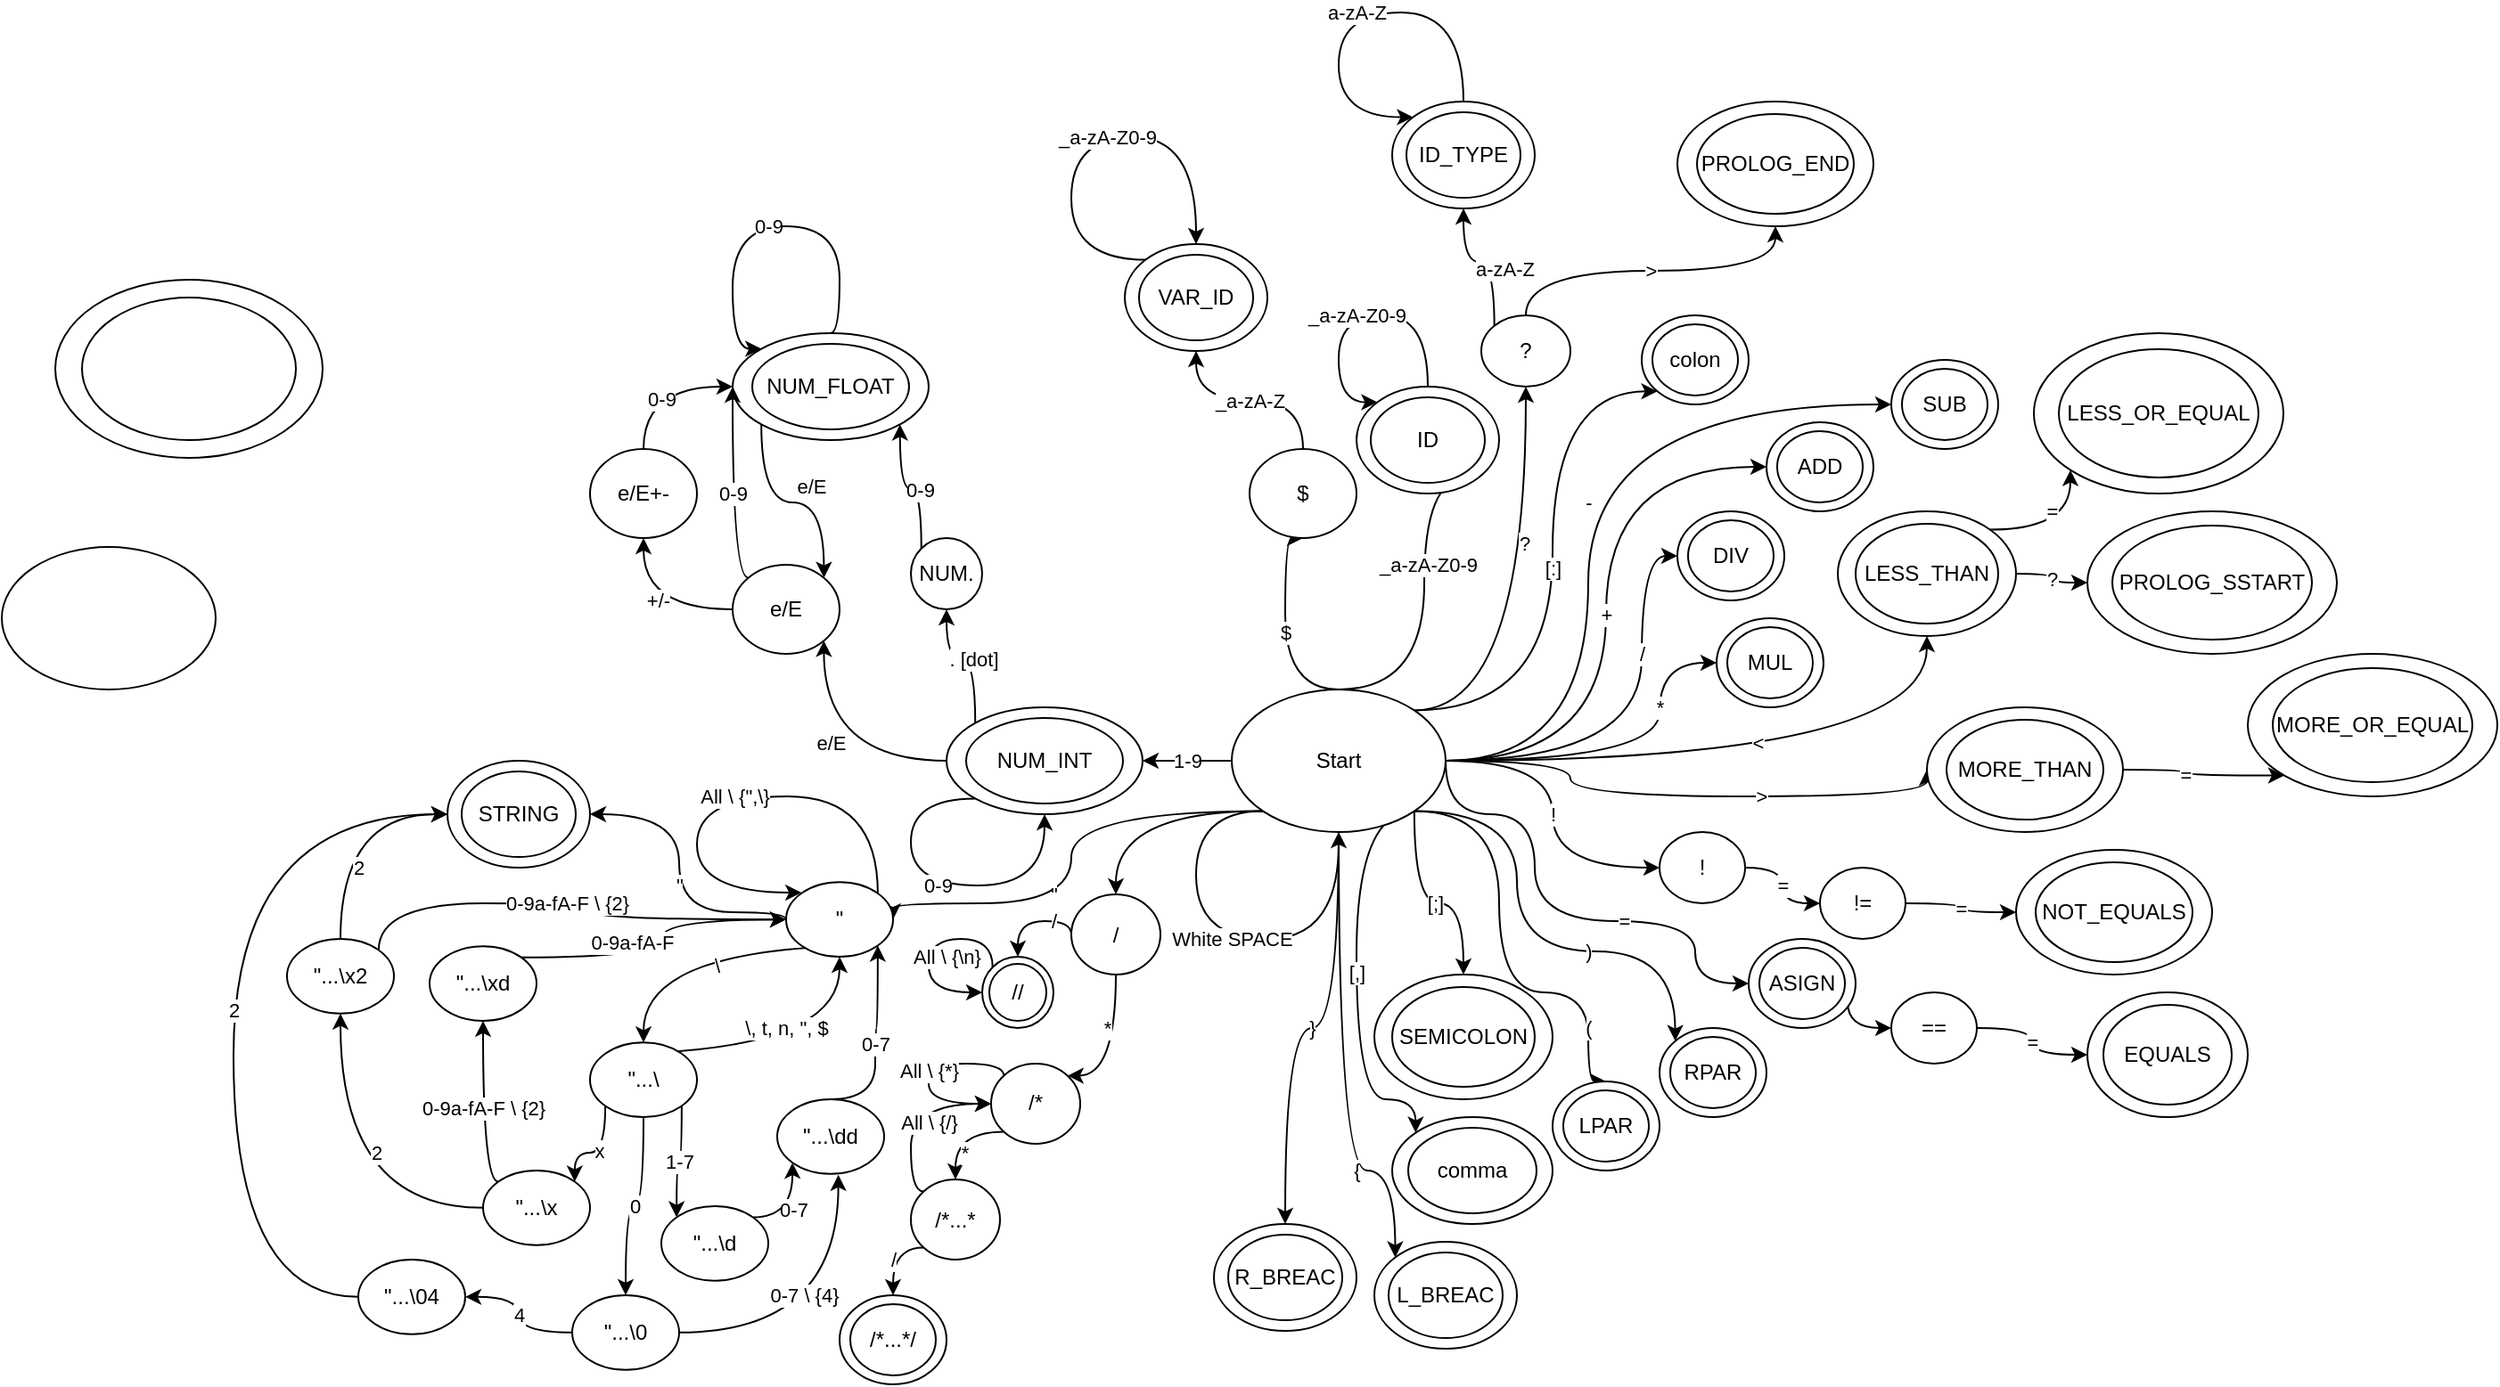 <mxfile version="20.4.0" type="device"><diagram id="6XoFYkcWacRBcCxsYxCx" name="Page-1"><mxGraphModel dx="874" dy="536" grid="1" gridSize="10" guides="1" tooltips="1" connect="1" arrows="1" fold="1" page="1" pageScale="1" pageWidth="1700" pageHeight="1100" math="0" shadow="0"><root><mxCell id="0"/><mxCell id="1" parent="0"/><mxCell id="L3OUhF5srTCcvMu7gKK5-5" value="" style="group" vertex="1" connectable="0" parent="1"><mxGeometry x="160" y="220" width="150" height="100" as="geometry"/></mxCell><mxCell id="L3OUhF5srTCcvMu7gKK5-4" value="" style="ellipse;whiteSpace=wrap;html=1;" vertex="1" parent="L3OUhF5srTCcvMu7gKK5-5"><mxGeometry width="150" height="100" as="geometry"/></mxCell><mxCell id="L3OUhF5srTCcvMu7gKK5-3" value="" style="ellipse;whiteSpace=wrap;html=1;" vertex="1" parent="L3OUhF5srTCcvMu7gKK5-5"><mxGeometry x="15" y="10" width="120" height="80" as="geometry"/></mxCell><mxCell id="L3OUhF5srTCcvMu7gKK5-46" value="-" style="edgeStyle=orthogonalEdgeStyle;curved=1;rounded=0;orthogonalLoop=1;jettySize=auto;html=1;exitX=1;exitY=0.5;exitDx=0;exitDy=0;entryX=0;entryY=0.5;entryDx=0;entryDy=0;" edge="1" parent="1" source="L3OUhF5srTCcvMu7gKK5-6" target="L3OUhF5srTCcvMu7gKK5-29"><mxGeometry relative="1" as="geometry"><Array as="points"><mxPoint x="1020" y="490"/><mxPoint x="1020" y="290"/></Array></mxGeometry></mxCell><mxCell id="L3OUhF5srTCcvMu7gKK5-47" value="+" style="edgeStyle=orthogonalEdgeStyle;curved=1;rounded=0;orthogonalLoop=1;jettySize=auto;html=1;exitX=1;exitY=0.5;exitDx=0;exitDy=0;entryX=0;entryY=0.5;entryDx=0;entryDy=0;" edge="1" parent="1" source="L3OUhF5srTCcvMu7gKK5-6" target="L3OUhF5srTCcvMu7gKK5-20"><mxGeometry relative="1" as="geometry"/></mxCell><mxCell id="L3OUhF5srTCcvMu7gKK5-48" value="/" style="edgeStyle=orthogonalEdgeStyle;curved=1;rounded=0;orthogonalLoop=1;jettySize=auto;html=1;exitX=1;exitY=0.5;exitDx=0;exitDy=0;entryX=0;entryY=0.5;entryDx=0;entryDy=0;" edge="1" parent="1" source="L3OUhF5srTCcvMu7gKK5-6" target="L3OUhF5srTCcvMu7gKK5-35"><mxGeometry x="0.388" relative="1" as="geometry"><Array as="points"><mxPoint x="1050" y="490"/><mxPoint x="1050" y="375"/></Array><mxPoint as="offset"/></mxGeometry></mxCell><mxCell id="L3OUhF5srTCcvMu7gKK5-49" value="*" style="edgeStyle=orthogonalEdgeStyle;curved=1;rounded=0;orthogonalLoop=1;jettySize=auto;html=1;exitX=1;exitY=0.5;exitDx=0;exitDy=0;entryX=0;entryY=0.5;entryDx=0;entryDy=0;" edge="1" parent="1" source="L3OUhF5srTCcvMu7gKK5-6" target="L3OUhF5srTCcvMu7gKK5-32"><mxGeometry x="0.449" relative="1" as="geometry"><Array as="points"><mxPoint x="1060" y="490"/><mxPoint x="1060" y="435"/></Array><mxPoint as="offset"/></mxGeometry></mxCell><mxCell id="L3OUhF5srTCcvMu7gKK5-50" value="(" style="edgeStyle=orthogonalEdgeStyle;curved=1;rounded=0;orthogonalLoop=1;jettySize=auto;html=1;exitX=1;exitY=1;exitDx=0;exitDy=0;entryX=0.5;entryY=0;entryDx=0;entryDy=0;" edge="1" parent="1" source="L3OUhF5srTCcvMu7gKK5-6" target="L3OUhF5srTCcvMu7gKK5-26"><mxGeometry x="0.691" relative="1" as="geometry"><Array as="points"><mxPoint x="970" y="518"/><mxPoint x="970" y="620"/><mxPoint x="1020" y="620"/></Array><mxPoint as="offset"/></mxGeometry></mxCell><mxCell id="L3OUhF5srTCcvMu7gKK5-51" value=")" style="edgeStyle=orthogonalEdgeStyle;curved=1;rounded=0;orthogonalLoop=1;jettySize=auto;html=1;exitX=1;exitY=1;exitDx=0;exitDy=0;entryX=0;entryY=0;entryDx=0;entryDy=0;" edge="1" parent="1" source="L3OUhF5srTCcvMu7gKK5-6" target="L3OUhF5srTCcvMu7gKK5-23"><mxGeometry x="0.28" relative="1" as="geometry"><Array as="points"><mxPoint x="980" y="518"/><mxPoint x="980" y="597"/></Array><mxPoint as="offset"/></mxGeometry></mxCell><mxCell id="L3OUhF5srTCcvMu7gKK5-53" value="[;]" style="edgeStyle=orthogonalEdgeStyle;curved=1;rounded=0;orthogonalLoop=1;jettySize=auto;html=1;exitX=1;exitY=1;exitDx=0;exitDy=0;entryX=0.5;entryY=0;entryDx=0;entryDy=0;" edge="1" parent="1" source="L3OUhF5srTCcvMu7gKK5-6" target="L3OUhF5srTCcvMu7gKK5-44"><mxGeometry x="0.055" relative="1" as="geometry"><mxPoint as="offset"/></mxGeometry></mxCell><mxCell id="L3OUhF5srTCcvMu7gKK5-56" value="!" style="edgeStyle=orthogonalEdgeStyle;curved=1;rounded=0;orthogonalLoop=1;jettySize=auto;html=1;exitX=1;exitY=0.5;exitDx=0;exitDy=0;entryX=0;entryY=0.5;entryDx=0;entryDy=0;" edge="1" parent="1" source="L3OUhF5srTCcvMu7gKK5-6" target="L3OUhF5srTCcvMu7gKK5-54"><mxGeometry relative="1" as="geometry"/></mxCell><mxCell id="L3OUhF5srTCcvMu7gKK5-68" value="&amp;lt;" style="edgeStyle=orthogonalEdgeStyle;curved=1;rounded=0;orthogonalLoop=1;jettySize=auto;html=1;exitX=1;exitY=0.5;exitDx=0;exitDy=0;entryX=0.5;entryY=1;entryDx=0;entryDy=0;" edge="1" parent="1" source="L3OUhF5srTCcvMu7gKK5-6" target="L3OUhF5srTCcvMu7gKK5-66"><mxGeometry x="0.029" y="10" relative="1" as="geometry"><mxPoint as="offset"/></mxGeometry></mxCell><mxCell id="L3OUhF5srTCcvMu7gKK5-72" value="&amp;gt;" style="edgeStyle=orthogonalEdgeStyle;curved=1;rounded=0;orthogonalLoop=1;jettySize=auto;html=1;exitX=1;exitY=0.5;exitDx=0;exitDy=0;entryX=0;entryY=0.5;entryDx=0;entryDy=0;" edge="1" parent="1" source="L3OUhF5srTCcvMu7gKK5-6" target="L3OUhF5srTCcvMu7gKK5-70"><mxGeometry x="0.29" relative="1" as="geometry"><Array as="points"><mxPoint x="1010" y="490"/><mxPoint x="1010" y="510"/><mxPoint x="1210" y="510"/></Array><mxPoint as="offset"/></mxGeometry></mxCell><mxCell id="L3OUhF5srTCcvMu7gKK5-84" value="[,]" style="edgeStyle=orthogonalEdgeStyle;curved=1;rounded=0;orthogonalLoop=1;jettySize=auto;html=1;exitX=1;exitY=1;exitDx=0;exitDy=0;entryX=0;entryY=0;entryDx=0;entryDy=0;" edge="1" parent="1" source="L3OUhF5srTCcvMu7gKK5-6" target="L3OUhF5srTCcvMu7gKK5-82"><mxGeometry relative="1" as="geometry"><Array as="points"><mxPoint x="890" y="518"/><mxPoint x="890" y="680"/><mxPoint x="923" y="680"/></Array></mxGeometry></mxCell><mxCell id="L3OUhF5srTCcvMu7gKK5-96" style="edgeStyle=orthogonalEdgeStyle;curved=1;rounded=0;orthogonalLoop=1;jettySize=auto;html=1;exitX=1;exitY=0;exitDx=0;exitDy=0;entryX=0.5;entryY=1;entryDx=0;entryDy=0;" edge="1" parent="1" source="L3OUhF5srTCcvMu7gKK5-6" target="L3OUhF5srTCcvMu7gKK5-94"><mxGeometry relative="1" as="geometry"/></mxCell><mxCell id="L3OUhF5srTCcvMu7gKK5-97" value="?" style="edgeLabel;html=1;align=center;verticalAlign=middle;resizable=0;points=[];" vertex="1" connectable="0" parent="L3OUhF5srTCcvMu7gKK5-96"><mxGeometry x="0.286" y="1" relative="1" as="geometry"><mxPoint as="offset"/></mxGeometry></mxCell><mxCell id="L3OUhF5srTCcvMu7gKK5-102" value="$" style="edgeStyle=orthogonalEdgeStyle;curved=1;rounded=0;orthogonalLoop=1;jettySize=auto;html=1;exitX=0.5;exitY=0;exitDx=0;exitDy=0;entryX=0.5;entryY=1;entryDx=0;entryDy=0;" edge="1" parent="1" source="L3OUhF5srTCcvMu7gKK5-6" target="L3OUhF5srTCcvMu7gKK5-10"><mxGeometry relative="1" as="geometry"><Array as="points"><mxPoint x="850" y="450"/></Array></mxGeometry></mxCell><mxCell id="L3OUhF5srTCcvMu7gKK5-108" value="=" style="edgeStyle=orthogonalEdgeStyle;curved=1;rounded=0;orthogonalLoop=1;jettySize=auto;html=1;exitX=1;exitY=0.5;exitDx=0;exitDy=0;entryX=0;entryY=0.5;entryDx=0;entryDy=0;" edge="1" parent="1" source="L3OUhF5srTCcvMu7gKK5-6" target="L3OUhF5srTCcvMu7gKK5-106"><mxGeometry x="0.288" relative="1" as="geometry"><Array as="points"><mxPoint x="940" y="520"/><mxPoint x="990" y="520"/><mxPoint x="990" y="580"/><mxPoint x="1080" y="580"/><mxPoint x="1080" y="615"/></Array><mxPoint as="offset"/></mxGeometry></mxCell><mxCell id="L3OUhF5srTCcvMu7gKK5-136" value="1-9" style="edgeStyle=orthogonalEdgeStyle;curved=1;rounded=0;orthogonalLoop=1;jettySize=auto;html=1;exitX=0;exitY=0.5;exitDx=0;exitDy=0;entryX=1;entryY=0.5;entryDx=0;entryDy=0;" edge="1" parent="1" source="L3OUhF5srTCcvMu7gKK5-6" target="L3OUhF5srTCcvMu7gKK5-134"><mxGeometry relative="1" as="geometry"/></mxCell><mxCell id="L3OUhF5srTCcvMu7gKK5-156" value="&quot;" style="edgeStyle=orthogonalEdgeStyle;curved=1;rounded=0;orthogonalLoop=1;jettySize=auto;html=1;exitX=0;exitY=1;exitDx=0;exitDy=0;entryX=1;entryY=0.5;entryDx=0;entryDy=0;" edge="1" parent="1" source="L3OUhF5srTCcvMu7gKK5-6" target="L3OUhF5srTCcvMu7gKK5-12"><mxGeometry x="0.151" y="-10" relative="1" as="geometry"><Array as="points"><mxPoint x="730" y="518"/><mxPoint x="730" y="570"/></Array><mxPoint as="offset"/></mxGeometry></mxCell><mxCell id="L3OUhF5srTCcvMu7gKK5-195" style="edgeStyle=orthogonalEdgeStyle;curved=1;rounded=0;orthogonalLoop=1;jettySize=auto;html=1;exitX=0;exitY=1;exitDx=0;exitDy=0;entryX=0.5;entryY=0;entryDx=0;entryDy=0;" edge="1" parent="1" source="L3OUhF5srTCcvMu7gKK5-6" target="L3OUhF5srTCcvMu7gKK5-194"><mxGeometry relative="1" as="geometry"/></mxCell><mxCell id="L3OUhF5srTCcvMu7gKK5-218" value="[:]" style="edgeStyle=orthogonalEdgeStyle;curved=1;rounded=0;orthogonalLoop=1;jettySize=auto;html=1;exitX=1;exitY=0;exitDx=0;exitDy=0;entryX=0;entryY=1;entryDx=0;entryDy=0;" edge="1" parent="1" source="L3OUhF5srTCcvMu7gKK5-6" target="L3OUhF5srTCcvMu7gKK5-215"><mxGeometry relative="1" as="geometry"><Array as="points"><mxPoint x="1000" y="462"/><mxPoint x="1000" y="283"/></Array></mxGeometry></mxCell><mxCell id="L3OUhF5srTCcvMu7gKK5-223" value="&lt;span style=&quot;color: rgb(0, 0, 0); font-family: Helvetica; font-size: 11px; font-style: normal; font-variant-ligatures: normal; font-variant-caps: normal; font-weight: 400; letter-spacing: normal; orphans: 2; text-align: center; text-indent: 0px; text-transform: none; widows: 2; word-spacing: 0px; -webkit-text-stroke-width: 0px; background-color: rgb(255, 255, 255); text-decoration-thickness: initial; text-decoration-style: initial; text-decoration-color: initial; float: none; display: inline !important;&quot;&gt;_a-zA-Z0-9&lt;/span&gt;" style="edgeStyle=orthogonalEdgeStyle;curved=1;rounded=0;orthogonalLoop=1;jettySize=auto;html=1;exitX=0.5;exitY=0;exitDx=0;exitDy=0;entryX=1;entryY=1;entryDx=0;entryDy=0;" edge="1" parent="1" source="L3OUhF5srTCcvMu7gKK5-6" target="L3OUhF5srTCcvMu7gKK5-220"><mxGeometry x="0.201" y="-2" relative="1" as="geometry"><Array as="points"><mxPoint x="928" y="450"/></Array><mxPoint as="offset"/></mxGeometry></mxCell><mxCell id="L3OUhF5srTCcvMu7gKK5-231" value="{" style="edgeStyle=orthogonalEdgeStyle;curved=1;rounded=0;orthogonalLoop=1;jettySize=auto;html=1;exitX=0.5;exitY=1;exitDx=0;exitDy=0;entryX=0;entryY=0;entryDx=0;entryDy=0;" edge="1" parent="1" source="L3OUhF5srTCcvMu7gKK5-6" target="L3OUhF5srTCcvMu7gKK5-229"><mxGeometry x="0.479" relative="1" as="geometry"><Array as="points"><mxPoint x="880" y="720"/><mxPoint x="912" y="720"/></Array><mxPoint as="offset"/></mxGeometry></mxCell><mxCell id="L3OUhF5srTCcvMu7gKK5-232" value="}" style="edgeStyle=orthogonalEdgeStyle;curved=1;rounded=0;orthogonalLoop=1;jettySize=auto;html=1;exitX=0.5;exitY=1;exitDx=0;exitDy=0;entryX=0.5;entryY=0;entryDx=0;entryDy=0;" edge="1" parent="1" source="L3OUhF5srTCcvMu7gKK5-6" target="L3OUhF5srTCcvMu7gKK5-226"><mxGeometry relative="1" as="geometry"/></mxCell><mxCell id="L3OUhF5srTCcvMu7gKK5-233" value="White SPACE" style="edgeStyle=orthogonalEdgeStyle;curved=1;rounded=0;orthogonalLoop=1;jettySize=auto;html=1;exitX=0;exitY=1;exitDx=0;exitDy=0;" edge="1" parent="1" source="L3OUhF5srTCcvMu7gKK5-6"><mxGeometry x="0.037" relative="1" as="geometry"><mxPoint x="880" y="530" as="targetPoint"/><Array as="points"><mxPoint x="800" y="518"/><mxPoint x="800" y="590"/><mxPoint x="880" y="590"/></Array><mxPoint as="offset"/></mxGeometry></mxCell><mxCell id="L3OUhF5srTCcvMu7gKK5-6" value="Start" style="ellipse;whiteSpace=wrap;html=1;" vertex="1" parent="1"><mxGeometry x="820" y="450" width="120" height="80" as="geometry"/></mxCell><mxCell id="L3OUhF5srTCcvMu7gKK5-127" value="_a-zA-Z" style="edgeStyle=orthogonalEdgeStyle;curved=1;rounded=0;orthogonalLoop=1;jettySize=auto;html=1;exitX=0.5;exitY=0;exitDx=0;exitDy=0;entryX=0.5;entryY=1;entryDx=0;entryDy=0;" edge="1" parent="1" source="L3OUhF5srTCcvMu7gKK5-10" target="L3OUhF5srTCcvMu7gKK5-125"><mxGeometry relative="1" as="geometry"><mxPoint as="offset"/></mxGeometry></mxCell><mxCell id="L3OUhF5srTCcvMu7gKK5-10" value="$" style="ellipse;whiteSpace=wrap;html=1;" vertex="1" parent="1"><mxGeometry x="830" y="315" width="60" height="50" as="geometry"/></mxCell><mxCell id="L3OUhF5srTCcvMu7gKK5-163" value="&quot;" style="edgeStyle=orthogonalEdgeStyle;curved=1;rounded=0;orthogonalLoop=1;jettySize=auto;html=1;exitX=0;exitY=0.5;exitDx=0;exitDy=0;entryX=1;entryY=0.5;entryDx=0;entryDy=0;" edge="1" parent="1" source="L3OUhF5srTCcvMu7gKK5-12" target="L3OUhF5srTCcvMu7gKK5-159"><mxGeometry x="-0.065" relative="1" as="geometry"><Array as="points"><mxPoint x="570" y="575"/><mxPoint x="510" y="575"/><mxPoint x="510" y="520"/></Array><mxPoint as="offset"/></mxGeometry></mxCell><mxCell id="L3OUhF5srTCcvMu7gKK5-165" style="edgeStyle=orthogonalEdgeStyle;curved=1;rounded=0;orthogonalLoop=1;jettySize=auto;html=1;exitX=1;exitY=1;exitDx=0;exitDy=0;entryX=0.5;entryY=0;entryDx=0;entryDy=0;" edge="1" parent="1" source="L3OUhF5srTCcvMu7gKK5-12" target="L3OUhF5srTCcvMu7gKK5-164"><mxGeometry relative="1" as="geometry"/></mxCell><mxCell id="L3OUhF5srTCcvMu7gKK5-166" value="\" style="edgeLabel;html=1;align=center;verticalAlign=middle;resizable=0;points=[];" vertex="1" connectable="0" parent="L3OUhF5srTCcvMu7gKK5-165"><mxGeometry x="-0.117" y="-7" relative="1" as="geometry"><mxPoint x="-9" y="18" as="offset"/></mxGeometry></mxCell><mxCell id="L3OUhF5srTCcvMu7gKK5-12" value="&quot;" style="ellipse;whiteSpace=wrap;html=1;" vertex="1" parent="1"><mxGeometry x="570" y="558.13" width="60" height="41.87" as="geometry"/></mxCell><mxCell id="L3OUhF5srTCcvMu7gKK5-13" value="" style="ellipse;whiteSpace=wrap;html=1;" vertex="1" parent="1"><mxGeometry x="130" y="370" width="120" height="80" as="geometry"/></mxCell><mxCell id="L3OUhF5srTCcvMu7gKK5-143" value="0-9" style="edgeStyle=orthogonalEdgeStyle;curved=1;rounded=0;orthogonalLoop=1;jettySize=auto;html=1;exitX=0;exitY=0;exitDx=0;exitDy=0;entryX=1;entryY=1;entryDx=0;entryDy=0;" edge="1" parent="1" source="L3OUhF5srTCcvMu7gKK5-14" target="L3OUhF5srTCcvMu7gKK5-138"><mxGeometry x="-0.161" relative="1" as="geometry"><mxPoint as="offset"/></mxGeometry></mxCell><mxCell id="L3OUhF5srTCcvMu7gKK5-14" value="NUM." style="ellipse;whiteSpace=wrap;html=1;" vertex="1" parent="1"><mxGeometry x="640" y="365" width="40" height="40" as="geometry"/></mxCell><mxCell id="L3OUhF5srTCcvMu7gKK5-19" value="" style="group" vertex="1" connectable="0" parent="1"><mxGeometry x="1120" y="300" width="60" height="50" as="geometry"/></mxCell><mxCell id="L3OUhF5srTCcvMu7gKK5-20" value="" style="ellipse;whiteSpace=wrap;html=1;" vertex="1" parent="L3OUhF5srTCcvMu7gKK5-19"><mxGeometry width="60" height="50" as="geometry"/></mxCell><mxCell id="L3OUhF5srTCcvMu7gKK5-21" value="ADD" style="ellipse;whiteSpace=wrap;html=1;" vertex="1" parent="L3OUhF5srTCcvMu7gKK5-19"><mxGeometry x="6" y="5" width="48" height="40" as="geometry"/></mxCell><mxCell id="L3OUhF5srTCcvMu7gKK5-22" value="" style="group" vertex="1" connectable="0" parent="1"><mxGeometry x="1060" y="640" width="60" height="50" as="geometry"/></mxCell><mxCell id="L3OUhF5srTCcvMu7gKK5-23" value="" style="ellipse;whiteSpace=wrap;html=1;" vertex="1" parent="L3OUhF5srTCcvMu7gKK5-22"><mxGeometry width="60" height="50" as="geometry"/></mxCell><mxCell id="L3OUhF5srTCcvMu7gKK5-24" value="RPAR" style="ellipse;whiteSpace=wrap;html=1;" vertex="1" parent="L3OUhF5srTCcvMu7gKK5-22"><mxGeometry x="6" y="5" width="48" height="40" as="geometry"/></mxCell><mxCell id="L3OUhF5srTCcvMu7gKK5-25" value="" style="group" vertex="1" connectable="0" parent="1"><mxGeometry x="1000" y="670" width="60" height="50" as="geometry"/></mxCell><mxCell id="L3OUhF5srTCcvMu7gKK5-26" value="" style="ellipse;whiteSpace=wrap;html=1;" vertex="1" parent="L3OUhF5srTCcvMu7gKK5-25"><mxGeometry width="60" height="50" as="geometry"/></mxCell><mxCell id="L3OUhF5srTCcvMu7gKK5-27" value="LPAR" style="ellipse;whiteSpace=wrap;html=1;" vertex="1" parent="L3OUhF5srTCcvMu7gKK5-25"><mxGeometry x="6" y="5" width="48" height="40" as="geometry"/></mxCell><mxCell id="L3OUhF5srTCcvMu7gKK5-28" value="" style="group" vertex="1" connectable="0" parent="1"><mxGeometry x="1190" y="265" width="60" height="50" as="geometry"/></mxCell><mxCell id="L3OUhF5srTCcvMu7gKK5-29" value="" style="ellipse;whiteSpace=wrap;html=1;" vertex="1" parent="L3OUhF5srTCcvMu7gKK5-28"><mxGeometry width="60" height="50" as="geometry"/></mxCell><mxCell id="L3OUhF5srTCcvMu7gKK5-30" value="SUB" style="ellipse;whiteSpace=wrap;html=1;" vertex="1" parent="L3OUhF5srTCcvMu7gKK5-28"><mxGeometry x="6" y="5" width="48" height="40" as="geometry"/></mxCell><mxCell id="L3OUhF5srTCcvMu7gKK5-31" value="" style="group" vertex="1" connectable="0" parent="1"><mxGeometry x="1092" y="410" width="60" height="50" as="geometry"/></mxCell><mxCell id="L3OUhF5srTCcvMu7gKK5-32" value="" style="ellipse;whiteSpace=wrap;html=1;" vertex="1" parent="L3OUhF5srTCcvMu7gKK5-31"><mxGeometry width="60" height="50" as="geometry"/></mxCell><mxCell id="L3OUhF5srTCcvMu7gKK5-33" value="MUL" style="ellipse;whiteSpace=wrap;html=1;" vertex="1" parent="L3OUhF5srTCcvMu7gKK5-31"><mxGeometry x="6" y="5" width="48" height="40" as="geometry"/></mxCell><mxCell id="L3OUhF5srTCcvMu7gKK5-34" value="" style="group" vertex="1" connectable="0" parent="1"><mxGeometry x="1070" y="350" width="60" height="50" as="geometry"/></mxCell><mxCell id="L3OUhF5srTCcvMu7gKK5-35" value="" style="ellipse;whiteSpace=wrap;html=1;" vertex="1" parent="L3OUhF5srTCcvMu7gKK5-34"><mxGeometry width="60" height="50" as="geometry"/></mxCell><mxCell id="L3OUhF5srTCcvMu7gKK5-36" value="DIV" style="ellipse;whiteSpace=wrap;html=1;" vertex="1" parent="L3OUhF5srTCcvMu7gKK5-34"><mxGeometry x="6" y="5" width="48" height="40" as="geometry"/></mxCell><mxCell id="L3OUhF5srTCcvMu7gKK5-37" value="" style="group" vertex="1" connectable="0" parent="1"><mxGeometry x="1300" y="620" width="90" height="70" as="geometry"/></mxCell><mxCell id="L3OUhF5srTCcvMu7gKK5-38" value="" style="ellipse;whiteSpace=wrap;html=1;" vertex="1" parent="L3OUhF5srTCcvMu7gKK5-37"><mxGeometry width="90" height="70" as="geometry"/></mxCell><mxCell id="L3OUhF5srTCcvMu7gKK5-39" value="EQUALS" style="ellipse;whiteSpace=wrap;html=1;" vertex="1" parent="L3OUhF5srTCcvMu7gKK5-37"><mxGeometry x="9" y="7" width="72" height="56" as="geometry"/></mxCell><mxCell id="L3OUhF5srTCcvMu7gKK5-40" value="" style="group" vertex="1" connectable="0" parent="1"><mxGeometry x="1260" y="540" width="110" height="70" as="geometry"/></mxCell><mxCell id="L3OUhF5srTCcvMu7gKK5-41" value="" style="ellipse;whiteSpace=wrap;html=1;" vertex="1" parent="L3OUhF5srTCcvMu7gKK5-40"><mxGeometry width="110.0" height="70" as="geometry"/></mxCell><mxCell id="L3OUhF5srTCcvMu7gKK5-42" value="NOT_EQUALS" style="ellipse;whiteSpace=wrap;html=1;" vertex="1" parent="L3OUhF5srTCcvMu7gKK5-40"><mxGeometry x="11" y="7" width="88" height="56" as="geometry"/></mxCell><mxCell id="L3OUhF5srTCcvMu7gKK5-43" value="" style="group" vertex="1" connectable="0" parent="1"><mxGeometry x="900" y="610" width="100" height="70" as="geometry"/></mxCell><mxCell id="L3OUhF5srTCcvMu7gKK5-44" value="" style="ellipse;whiteSpace=wrap;html=1;" vertex="1" parent="L3OUhF5srTCcvMu7gKK5-43"><mxGeometry width="100" height="70" as="geometry"/></mxCell><mxCell id="L3OUhF5srTCcvMu7gKK5-45" value="SEMICOLON" style="ellipse;whiteSpace=wrap;html=1;" vertex="1" parent="L3OUhF5srTCcvMu7gKK5-43"><mxGeometry x="10" y="7" width="80" height="56" as="geometry"/></mxCell><mxCell id="L3OUhF5srTCcvMu7gKK5-57" value="=" style="edgeStyle=orthogonalEdgeStyle;curved=1;rounded=0;orthogonalLoop=1;jettySize=auto;html=1;exitX=1;exitY=0.5;exitDx=0;exitDy=0;entryX=0;entryY=0.5;entryDx=0;entryDy=0;" edge="1" parent="1" source="L3OUhF5srTCcvMu7gKK5-54" target="L3OUhF5srTCcvMu7gKK5-55"><mxGeometry relative="1" as="geometry"/></mxCell><mxCell id="L3OUhF5srTCcvMu7gKK5-54" value="!" style="ellipse;whiteSpace=wrap;html=1;" vertex="1" parent="1"><mxGeometry x="1060" y="530" width="48" height="40" as="geometry"/></mxCell><mxCell id="L3OUhF5srTCcvMu7gKK5-58" value="=" style="edgeStyle=orthogonalEdgeStyle;curved=1;rounded=0;orthogonalLoop=1;jettySize=auto;html=1;exitX=1;exitY=0.5;exitDx=0;exitDy=0;entryX=0;entryY=0.5;entryDx=0;entryDy=0;" edge="1" parent="1" source="L3OUhF5srTCcvMu7gKK5-55" target="L3OUhF5srTCcvMu7gKK5-41"><mxGeometry relative="1" as="geometry"/></mxCell><mxCell id="L3OUhF5srTCcvMu7gKK5-55" value="!=" style="ellipse;whiteSpace=wrap;html=1;" vertex="1" parent="1"><mxGeometry x="1150" y="550" width="48" height="40" as="geometry"/></mxCell><mxCell id="L3OUhF5srTCcvMu7gKK5-62" style="edgeStyle=orthogonalEdgeStyle;curved=1;rounded=0;orthogonalLoop=1;jettySize=auto;html=1;exitX=1;exitY=0.5;exitDx=0;exitDy=0;entryX=0;entryY=0.5;entryDx=0;entryDy=0;" edge="1" parent="1" target="L3OUhF5srTCcvMu7gKK5-61"><mxGeometry relative="1" as="geometry"><mxPoint x="1140.0" y="610" as="sourcePoint"/></mxGeometry></mxCell><mxCell id="L3OUhF5srTCcvMu7gKK5-64" value="=" style="edgeStyle=orthogonalEdgeStyle;curved=1;rounded=0;orthogonalLoop=1;jettySize=auto;html=1;exitX=1;exitY=0.5;exitDx=0;exitDy=0;entryX=0;entryY=0.5;entryDx=0;entryDy=0;" edge="1" parent="1" source="L3OUhF5srTCcvMu7gKK5-61" target="L3OUhF5srTCcvMu7gKK5-38"><mxGeometry relative="1" as="geometry"/></mxCell><mxCell id="L3OUhF5srTCcvMu7gKK5-61" value="==" style="ellipse;whiteSpace=wrap;html=1;" vertex="1" parent="1"><mxGeometry x="1190" y="620" width="48" height="40" as="geometry"/></mxCell><mxCell id="L3OUhF5srTCcvMu7gKK5-65" value="" style="group" vertex="1" connectable="0" parent="1"><mxGeometry x="1160" y="350" width="100" height="70" as="geometry"/></mxCell><mxCell id="L3OUhF5srTCcvMu7gKK5-66" value="" style="ellipse;whiteSpace=wrap;html=1;" vertex="1" parent="L3OUhF5srTCcvMu7gKK5-65"><mxGeometry width="100" height="70" as="geometry"/></mxCell><mxCell id="L3OUhF5srTCcvMu7gKK5-67" value="LESS_THAN" style="ellipse;whiteSpace=wrap;html=1;" vertex="1" parent="L3OUhF5srTCcvMu7gKK5-65"><mxGeometry x="10" y="7" width="80" height="56" as="geometry"/></mxCell><mxCell id="L3OUhF5srTCcvMu7gKK5-69" value="" style="group" vertex="1" connectable="0" parent="1"><mxGeometry x="1210" y="460" width="110" height="70" as="geometry"/></mxCell><mxCell id="L3OUhF5srTCcvMu7gKK5-70" value="" style="ellipse;whiteSpace=wrap;html=1;" vertex="1" parent="L3OUhF5srTCcvMu7gKK5-69"><mxGeometry width="110" height="70" as="geometry"/></mxCell><mxCell id="L3OUhF5srTCcvMu7gKK5-71" value="MORE_THAN" style="ellipse;whiteSpace=wrap;html=1;" vertex="1" parent="L3OUhF5srTCcvMu7gKK5-69"><mxGeometry x="11" y="7" width="88" height="56" as="geometry"/></mxCell><mxCell id="L3OUhF5srTCcvMu7gKK5-73" value="" style="group" vertex="1" connectable="0" parent="1"><mxGeometry x="1390" y="430" width="140" height="80" as="geometry"/></mxCell><mxCell id="L3OUhF5srTCcvMu7gKK5-74" value="" style="ellipse;whiteSpace=wrap;html=1;" vertex="1" parent="L3OUhF5srTCcvMu7gKK5-73"><mxGeometry width="140" height="80" as="geometry"/></mxCell><mxCell id="L3OUhF5srTCcvMu7gKK5-75" value="MORE_OR_EQUAL" style="ellipse;whiteSpace=wrap;html=1;" vertex="1" parent="L3OUhF5srTCcvMu7gKK5-73"><mxGeometry x="14" y="8" width="112" height="64" as="geometry"/></mxCell><mxCell id="L3OUhF5srTCcvMu7gKK5-76" value="" style="group" vertex="1" connectable="0" parent="1"><mxGeometry x="1270" y="250" width="140" height="90" as="geometry"/></mxCell><mxCell id="L3OUhF5srTCcvMu7gKK5-77" value="" style="ellipse;whiteSpace=wrap;html=1;" vertex="1" parent="L3OUhF5srTCcvMu7gKK5-76"><mxGeometry width="140" height="90" as="geometry"/></mxCell><mxCell id="L3OUhF5srTCcvMu7gKK5-78" value="LESS_OR_EQUAL" style="ellipse;whiteSpace=wrap;html=1;" vertex="1" parent="L3OUhF5srTCcvMu7gKK5-76"><mxGeometry x="14" y="9" width="112" height="72" as="geometry"/></mxCell><mxCell id="L3OUhF5srTCcvMu7gKK5-79" value="=" style="edgeStyle=orthogonalEdgeStyle;curved=1;rounded=0;orthogonalLoop=1;jettySize=auto;html=1;exitX=1;exitY=0;exitDx=0;exitDy=0;entryX=0;entryY=1;entryDx=0;entryDy=0;" edge="1" parent="1" source="L3OUhF5srTCcvMu7gKK5-66" target="L3OUhF5srTCcvMu7gKK5-77"><mxGeometry x="-0.119" y="10" relative="1" as="geometry"><mxPoint as="offset"/></mxGeometry></mxCell><mxCell id="L3OUhF5srTCcvMu7gKK5-80" value="=" style="edgeStyle=orthogonalEdgeStyle;curved=1;rounded=0;orthogonalLoop=1;jettySize=auto;html=1;exitX=1;exitY=0.5;exitDx=0;exitDy=0;entryX=0;entryY=1;entryDx=0;entryDy=0;" edge="1" parent="1" source="L3OUhF5srTCcvMu7gKK5-70" target="L3OUhF5srTCcvMu7gKK5-74"><mxGeometry x="-0.177" relative="1" as="geometry"><mxPoint as="offset"/></mxGeometry></mxCell><mxCell id="L3OUhF5srTCcvMu7gKK5-81" value="" style="group" vertex="1" connectable="0" parent="1"><mxGeometry x="910" y="690" width="90" height="60" as="geometry"/></mxCell><mxCell id="L3OUhF5srTCcvMu7gKK5-82" value="" style="ellipse;whiteSpace=wrap;html=1;" vertex="1" parent="L3OUhF5srTCcvMu7gKK5-81"><mxGeometry width="90" height="60" as="geometry"/></mxCell><mxCell id="L3OUhF5srTCcvMu7gKK5-83" value="comma" style="ellipse;whiteSpace=wrap;html=1;" vertex="1" parent="L3OUhF5srTCcvMu7gKK5-81"><mxGeometry x="9" y="6" width="72" height="48" as="geometry"/></mxCell><mxCell id="L3OUhF5srTCcvMu7gKK5-86" value="" style="group" vertex="1" connectable="0" parent="1"><mxGeometry x="1300" y="350" width="140" height="80" as="geometry"/></mxCell><mxCell id="L3OUhF5srTCcvMu7gKK5-87" value="" style="ellipse;whiteSpace=wrap;html=1;" vertex="1" parent="L3OUhF5srTCcvMu7gKK5-86"><mxGeometry width="140" height="80" as="geometry"/></mxCell><mxCell id="L3OUhF5srTCcvMu7gKK5-88" value="PROLOG_SSTART" style="ellipse;whiteSpace=wrap;html=1;" vertex="1" parent="L3OUhF5srTCcvMu7gKK5-86"><mxGeometry x="14" y="8" width="112" height="64" as="geometry"/></mxCell><mxCell id="L3OUhF5srTCcvMu7gKK5-89" value="?" style="edgeStyle=orthogonalEdgeStyle;curved=1;rounded=0;orthogonalLoop=1;jettySize=auto;html=1;exitX=1;exitY=0.5;exitDx=0;exitDy=0;entryX=0;entryY=0.5;entryDx=0;entryDy=0;" edge="1" parent="1" source="L3OUhF5srTCcvMu7gKK5-66" target="L3OUhF5srTCcvMu7gKK5-87"><mxGeometry relative="1" as="geometry"/></mxCell><mxCell id="L3OUhF5srTCcvMu7gKK5-93" value="" style="group" vertex="1" connectable="0" parent="1"><mxGeometry x="960" y="240" width="60" height="50" as="geometry"/></mxCell><mxCell id="L3OUhF5srTCcvMu7gKK5-94" value="?" style="ellipse;whiteSpace=wrap;html=1;" vertex="1" parent="L3OUhF5srTCcvMu7gKK5-93"><mxGeometry width="50" height="40" as="geometry"/></mxCell><mxCell id="L3OUhF5srTCcvMu7gKK5-98" value="" style="group" vertex="1" connectable="0" parent="1"><mxGeometry x="1070" y="120" width="110" height="70" as="geometry"/></mxCell><mxCell id="L3OUhF5srTCcvMu7gKK5-99" value="" style="ellipse;whiteSpace=wrap;html=1;" vertex="1" parent="L3OUhF5srTCcvMu7gKK5-98"><mxGeometry width="110.0" height="70" as="geometry"/></mxCell><mxCell id="L3OUhF5srTCcvMu7gKK5-100" value="PROLOG_END" style="ellipse;whiteSpace=wrap;html=1;" vertex="1" parent="L3OUhF5srTCcvMu7gKK5-98"><mxGeometry x="11" y="7" width="88" height="56" as="geometry"/></mxCell><mxCell id="L3OUhF5srTCcvMu7gKK5-101" value="&amp;gt;" style="edgeStyle=orthogonalEdgeStyle;curved=1;rounded=0;orthogonalLoop=1;jettySize=auto;html=1;exitX=0.5;exitY=0;exitDx=0;exitDy=0;entryX=0.5;entryY=1;entryDx=0;entryDy=0;" edge="1" parent="1" source="L3OUhF5srTCcvMu7gKK5-94" target="L3OUhF5srTCcvMu7gKK5-99"><mxGeometry relative="1" as="geometry"/></mxCell><mxCell id="L3OUhF5srTCcvMu7gKK5-105" value="" style="group" vertex="1" connectable="0" parent="1"><mxGeometry x="1110" y="590" width="60" height="50" as="geometry"/></mxCell><mxCell id="L3OUhF5srTCcvMu7gKK5-106" value="" style="ellipse;whiteSpace=wrap;html=1;" vertex="1" parent="L3OUhF5srTCcvMu7gKK5-105"><mxGeometry width="60" height="50" as="geometry"/></mxCell><mxCell id="L3OUhF5srTCcvMu7gKK5-107" value="ASIGN" style="ellipse;whiteSpace=wrap;html=1;" vertex="1" parent="L3OUhF5srTCcvMu7gKK5-105"><mxGeometry x="6" y="5" width="48" height="40" as="geometry"/></mxCell><mxCell id="L3OUhF5srTCcvMu7gKK5-113" value="a-zA-Z" style="edgeStyle=orthogonalEdgeStyle;curved=1;rounded=0;orthogonalLoop=1;jettySize=auto;html=1;exitX=0;exitY=0;exitDx=0;exitDy=0;entryX=0.5;entryY=1;entryDx=0;entryDy=0;" edge="1" parent="1" source="L3OUhF5srTCcvMu7gKK5-94" target="L3OUhF5srTCcvMu7gKK5-118"><mxGeometry x="-0.231" y="-6" relative="1" as="geometry"><mxPoint x="810" y="285" as="targetPoint"/><mxPoint as="offset"/></mxGeometry></mxCell><mxCell id="L3OUhF5srTCcvMu7gKK5-117" value="" style="group" vertex="1" connectable="0" parent="1"><mxGeometry x="910" y="120" width="80" height="60" as="geometry"/></mxCell><mxCell id="L3OUhF5srTCcvMu7gKK5-118" value="" style="ellipse;whiteSpace=wrap;html=1;" vertex="1" parent="L3OUhF5srTCcvMu7gKK5-117"><mxGeometry width="80" height="60" as="geometry"/></mxCell><mxCell id="L3OUhF5srTCcvMu7gKK5-119" value="ID_TYPE" style="ellipse;whiteSpace=wrap;html=1;" vertex="1" parent="L3OUhF5srTCcvMu7gKK5-117"><mxGeometry x="8" y="6" width="64" height="48" as="geometry"/></mxCell><mxCell id="L3OUhF5srTCcvMu7gKK5-146" value="a-zA-Z" style="edgeStyle=orthogonalEdgeStyle;curved=1;rounded=0;orthogonalLoop=1;jettySize=auto;html=1;exitX=0.5;exitY=0;exitDx=0;exitDy=0;entryX=0;entryY=0;entryDx=0;entryDy=0;" edge="1" parent="L3OUhF5srTCcvMu7gKK5-117" source="L3OUhF5srTCcvMu7gKK5-118" target="L3OUhF5srTCcvMu7gKK5-118"><mxGeometry relative="1" as="geometry"><Array as="points"><mxPoint x="40" y="-50"/><mxPoint x="-30" y="-50"/><mxPoint x="-30" y="9"/></Array></mxGeometry></mxCell><mxCell id="L3OUhF5srTCcvMu7gKK5-124" value="" style="group" vertex="1" connectable="0" parent="1"><mxGeometry x="760" y="200" width="80" height="60" as="geometry"/></mxCell><mxCell id="L3OUhF5srTCcvMu7gKK5-125" value="" style="ellipse;whiteSpace=wrap;html=1;" vertex="1" parent="L3OUhF5srTCcvMu7gKK5-124"><mxGeometry width="80" height="60" as="geometry"/></mxCell><mxCell id="L3OUhF5srTCcvMu7gKK5-126" value="VAR_ID" style="ellipse;whiteSpace=wrap;html=1;" vertex="1" parent="L3OUhF5srTCcvMu7gKK5-124"><mxGeometry x="8" y="6" width="64" height="48" as="geometry"/></mxCell><mxCell id="L3OUhF5srTCcvMu7gKK5-131" value="_a-zA-Z0-9" style="edgeStyle=orthogonalEdgeStyle;curved=1;rounded=0;orthogonalLoop=1;jettySize=auto;html=1;exitX=0;exitY=0;exitDx=0;exitDy=0;entryX=0.5;entryY=0;entryDx=0;entryDy=0;" edge="1" parent="L3OUhF5srTCcvMu7gKK5-124" source="L3OUhF5srTCcvMu7gKK5-125" target="L3OUhF5srTCcvMu7gKK5-125"><mxGeometry x="0.085" relative="1" as="geometry"><Array as="points"><mxPoint x="-30" y="9"/><mxPoint x="-30" y="-60"/><mxPoint x="40" y="-60"/></Array><mxPoint as="offset"/></mxGeometry></mxCell><mxCell id="L3OUhF5srTCcvMu7gKK5-133" value="" style="group" vertex="1" connectable="0" parent="1"><mxGeometry x="660" y="460" width="110" height="60" as="geometry"/></mxCell><mxCell id="L3OUhF5srTCcvMu7gKK5-134" value="" style="ellipse;whiteSpace=wrap;html=1;" vertex="1" parent="L3OUhF5srTCcvMu7gKK5-133"><mxGeometry width="110.0" height="60" as="geometry"/></mxCell><mxCell id="L3OUhF5srTCcvMu7gKK5-135" value="NUM_INT" style="ellipse;whiteSpace=wrap;html=1;" vertex="1" parent="L3OUhF5srTCcvMu7gKK5-133"><mxGeometry x="11" y="6" width="88" height="48" as="geometry"/></mxCell><mxCell id="L3OUhF5srTCcvMu7gKK5-150" value="0-9" style="edgeStyle=orthogonalEdgeStyle;curved=1;rounded=0;orthogonalLoop=1;jettySize=auto;html=1;exitX=0;exitY=1;exitDx=0;exitDy=0;entryX=0.5;entryY=1;entryDx=0;entryDy=0;" edge="1" parent="L3OUhF5srTCcvMu7gKK5-133" source="L3OUhF5srTCcvMu7gKK5-134" target="L3OUhF5srTCcvMu7gKK5-134"><mxGeometry relative="1" as="geometry"><Array as="points"><mxPoint x="-20" y="51"/><mxPoint x="-20" y="100"/><mxPoint x="55" y="100"/></Array></mxGeometry></mxCell><mxCell id="L3OUhF5srTCcvMu7gKK5-137" value="" style="group" vertex="1" connectable="0" parent="1"><mxGeometry x="540" y="250" width="110" height="60" as="geometry"/></mxCell><mxCell id="L3OUhF5srTCcvMu7gKK5-138" value="" style="ellipse;whiteSpace=wrap;html=1;" vertex="1" parent="L3OUhF5srTCcvMu7gKK5-137"><mxGeometry width="110.0" height="60" as="geometry"/></mxCell><mxCell id="L3OUhF5srTCcvMu7gKK5-139" value="NUM_FLOAT" style="ellipse;whiteSpace=wrap;html=1;" vertex="1" parent="L3OUhF5srTCcvMu7gKK5-137"><mxGeometry x="11" y="6" width="88" height="48" as="geometry"/></mxCell><mxCell id="L3OUhF5srTCcvMu7gKK5-151" value="0-9" style="edgeStyle=orthogonalEdgeStyle;curved=1;rounded=0;orthogonalLoop=1;jettySize=auto;html=1;exitX=0.5;exitY=0;exitDx=0;exitDy=0;entryX=0;entryY=0;entryDx=0;entryDy=0;" edge="1" parent="L3OUhF5srTCcvMu7gKK5-137" source="L3OUhF5srTCcvMu7gKK5-138" target="L3OUhF5srTCcvMu7gKK5-138"><mxGeometry relative="1" as="geometry"><Array as="points"><mxPoint x="60"/><mxPoint x="60" y="-60"/><mxPoint y="-60"/><mxPoint y="9"/></Array></mxGeometry></mxCell><mxCell id="L3OUhF5srTCcvMu7gKK5-142" value=". [dot]" style="edgeStyle=orthogonalEdgeStyle;curved=1;rounded=0;orthogonalLoop=1;jettySize=auto;html=1;exitX=0;exitY=0;exitDx=0;exitDy=0;entryX=0.5;entryY=1;entryDx=0;entryDy=0;" edge="1" parent="1" source="L3OUhF5srTCcvMu7gKK5-134" target="L3OUhF5srTCcvMu7gKK5-14"><mxGeometry x="-0.064" relative="1" as="geometry"><mxPoint as="offset"/></mxGeometry></mxCell><mxCell id="L3OUhF5srTCcvMu7gKK5-153" value="+/-" style="edgeStyle=orthogonalEdgeStyle;curved=1;rounded=0;orthogonalLoop=1;jettySize=auto;html=1;exitX=0;exitY=0.5;exitDx=0;exitDy=0;entryX=0.5;entryY=1;entryDx=0;entryDy=0;" edge="1" parent="1" source="L3OUhF5srTCcvMu7gKK5-144" target="L3OUhF5srTCcvMu7gKK5-152"><mxGeometry x="-0.059" y="-5" relative="1" as="geometry"><mxPoint as="offset"/></mxGeometry></mxCell><mxCell id="L3OUhF5srTCcvMu7gKK5-155" value="0-9" style="edgeStyle=orthogonalEdgeStyle;curved=1;rounded=0;orthogonalLoop=1;jettySize=auto;html=1;exitX=0;exitY=0;exitDx=0;exitDy=0;entryX=0;entryY=0.5;entryDx=0;entryDy=0;" edge="1" parent="1" source="L3OUhF5srTCcvMu7gKK5-144" target="L3OUhF5srTCcvMu7gKK5-138"><mxGeometry x="-0.033" relative="1" as="geometry"><Array as="points"><mxPoint x="540" y="387"/></Array><mxPoint as="offset"/></mxGeometry></mxCell><mxCell id="L3OUhF5srTCcvMu7gKK5-144" value="e/E" style="ellipse;whiteSpace=wrap;html=1;" vertex="1" parent="1"><mxGeometry x="540" y="380" width="60" height="50" as="geometry"/></mxCell><mxCell id="L3OUhF5srTCcvMu7gKK5-147" value="e/E" style="edgeStyle=orthogonalEdgeStyle;curved=1;rounded=0;orthogonalLoop=1;jettySize=auto;html=1;exitX=0;exitY=0.5;exitDx=0;exitDy=0;entryX=1;entryY=1;entryDx=0;entryDy=0;" edge="1" parent="1" source="L3OUhF5srTCcvMu7gKK5-134" target="L3OUhF5srTCcvMu7gKK5-144"><mxGeometry x="-0.048" y="-10" relative="1" as="geometry"><mxPoint as="offset"/></mxGeometry></mxCell><mxCell id="L3OUhF5srTCcvMu7gKK5-149" value="e/E" style="edgeStyle=orthogonalEdgeStyle;curved=1;rounded=0;orthogonalLoop=1;jettySize=auto;html=1;exitX=0;exitY=1;exitDx=0;exitDy=0;entryX=1;entryY=0;entryDx=0;entryDy=0;" edge="1" parent="1" source="L3OUhF5srTCcvMu7gKK5-138" target="L3OUhF5srTCcvMu7gKK5-144"><mxGeometry x="0.185" y="9" relative="1" as="geometry"><mxPoint as="offset"/></mxGeometry></mxCell><mxCell id="L3OUhF5srTCcvMu7gKK5-154" value="0-9" style="edgeStyle=orthogonalEdgeStyle;curved=1;rounded=0;orthogonalLoop=1;jettySize=auto;html=1;exitX=0.5;exitY=0;exitDx=0;exitDy=0;entryX=0;entryY=0.5;entryDx=0;entryDy=0;" edge="1" parent="1" source="L3OUhF5srTCcvMu7gKK5-152" target="L3OUhF5srTCcvMu7gKK5-138"><mxGeometry x="-0.333" y="-10" relative="1" as="geometry"><mxPoint as="offset"/></mxGeometry></mxCell><mxCell id="L3OUhF5srTCcvMu7gKK5-152" value="e/E+-" style="ellipse;whiteSpace=wrap;html=1;" vertex="1" parent="1"><mxGeometry x="460" y="315" width="60" height="50" as="geometry"/></mxCell><mxCell id="L3OUhF5srTCcvMu7gKK5-158" value="" style="group" vertex="1" connectable="0" parent="1"><mxGeometry x="380" y="490" width="80" height="60" as="geometry"/></mxCell><mxCell id="L3OUhF5srTCcvMu7gKK5-159" value="" style="ellipse;whiteSpace=wrap;html=1;" vertex="1" parent="L3OUhF5srTCcvMu7gKK5-158"><mxGeometry width="80" height="60" as="geometry"/></mxCell><mxCell id="L3OUhF5srTCcvMu7gKK5-160" value="STRING" style="ellipse;whiteSpace=wrap;html=1;" vertex="1" parent="L3OUhF5srTCcvMu7gKK5-158"><mxGeometry x="8" y="6" width="64" height="48" as="geometry"/></mxCell><mxCell id="L3OUhF5srTCcvMu7gKK5-162" value="All \ {&quot;,\}" style="edgeStyle=orthogonalEdgeStyle;curved=1;rounded=0;orthogonalLoop=1;jettySize=auto;html=1;exitX=1;exitY=0;exitDx=0;exitDy=0;entryX=0;entryY=0;entryDx=0;entryDy=0;" edge="1" parent="1" source="L3OUhF5srTCcvMu7gKK5-12" target="L3OUhF5srTCcvMu7gKK5-12"><mxGeometry relative="1" as="geometry"><Array as="points"><mxPoint x="621" y="510"/><mxPoint x="520" y="510"/><mxPoint x="520" y="564"/><mxPoint x="579" y="564"/></Array></mxGeometry></mxCell><mxCell id="L3OUhF5srTCcvMu7gKK5-167" value="\, t, n, &quot;, $" style="edgeStyle=orthogonalEdgeStyle;curved=1;rounded=0;orthogonalLoop=1;jettySize=auto;html=1;exitX=0;exitY=0;exitDx=0;exitDy=0;entryX=0.5;entryY=1;entryDx=0;entryDy=0;" edge="1" parent="1" source="L3OUhF5srTCcvMu7gKK5-164" target="L3OUhF5srTCcvMu7gKK5-12"><mxGeometry x="0.091" y="14" relative="1" as="geometry"><mxPoint as="offset"/></mxGeometry></mxCell><mxCell id="L3OUhF5srTCcvMu7gKK5-171" value="x" style="edgeStyle=orthogonalEdgeStyle;curved=1;rounded=0;orthogonalLoop=1;jettySize=auto;html=1;exitX=0;exitY=1;exitDx=0;exitDy=0;entryX=1;entryY=0;entryDx=0;entryDy=0;" edge="1" parent="1" source="L3OUhF5srTCcvMu7gKK5-164" target="L3OUhF5srTCcvMu7gKK5-168"><mxGeometry x="-0.012" y="-1" relative="1" as="geometry"><mxPoint as="offset"/></mxGeometry></mxCell><mxCell id="L3OUhF5srTCcvMu7gKK5-172" value="1-7" style="edgeStyle=orthogonalEdgeStyle;curved=1;rounded=0;orthogonalLoop=1;jettySize=auto;html=1;exitX=1;exitY=1;exitDx=0;exitDy=0;entryX=0;entryY=0;entryDx=0;entryDy=0;" edge="1" parent="1" source="L3OUhF5srTCcvMu7gKK5-164" target="L3OUhF5srTCcvMu7gKK5-169"><mxGeometry relative="1" as="geometry"/></mxCell><mxCell id="L3OUhF5srTCcvMu7gKK5-189" value="0" style="edgeStyle=orthogonalEdgeStyle;curved=1;rounded=0;orthogonalLoop=1;jettySize=auto;html=1;exitX=0.5;exitY=1;exitDx=0;exitDy=0;entryX=0.5;entryY=0;entryDx=0;entryDy=0;" edge="1" parent="1" source="L3OUhF5srTCcvMu7gKK5-164" target="L3OUhF5srTCcvMu7gKK5-188"><mxGeometry relative="1" as="geometry"/></mxCell><mxCell id="L3OUhF5srTCcvMu7gKK5-164" value="&quot;...\" style="ellipse;whiteSpace=wrap;html=1;" vertex="1" parent="1"><mxGeometry x="460" y="648.13" width="60" height="41.87" as="geometry"/></mxCell><mxCell id="L3OUhF5srTCcvMu7gKK5-174" value="0-9a-fA-F \ {2}" style="edgeStyle=orthogonalEdgeStyle;curved=1;rounded=0;orthogonalLoop=1;jettySize=auto;html=1;exitX=0;exitY=0;exitDx=0;exitDy=0;entryX=0.5;entryY=1;entryDx=0;entryDy=0;" edge="1" parent="1" source="L3OUhF5srTCcvMu7gKK5-168" target="L3OUhF5srTCcvMu7gKK5-170"><mxGeometry relative="1" as="geometry"><Array as="points"><mxPoint x="400" y="726"/></Array></mxGeometry></mxCell><mxCell id="L3OUhF5srTCcvMu7gKK5-185" value="2" style="edgeStyle=orthogonalEdgeStyle;curved=1;rounded=0;orthogonalLoop=1;jettySize=auto;html=1;exitX=0;exitY=0.5;exitDx=0;exitDy=0;entryX=0.5;entryY=1;entryDx=0;entryDy=0;" edge="1" parent="1" source="L3OUhF5srTCcvMu7gKK5-168" target="L3OUhF5srTCcvMu7gKK5-184"><mxGeometry x="0.173" y="-20" relative="1" as="geometry"><mxPoint as="offset"/></mxGeometry></mxCell><mxCell id="L3OUhF5srTCcvMu7gKK5-168" value="&quot;...\x" style="ellipse;whiteSpace=wrap;html=1;" vertex="1" parent="1"><mxGeometry x="400" y="720" width="60" height="41.87" as="geometry"/></mxCell><mxCell id="L3OUhF5srTCcvMu7gKK5-180" value="0-7" style="edgeStyle=orthogonalEdgeStyle;curved=1;rounded=0;orthogonalLoop=1;jettySize=auto;html=1;exitX=1;exitY=0;exitDx=0;exitDy=0;entryX=0;entryY=1;entryDx=0;entryDy=0;" edge="1" parent="1" source="L3OUhF5srTCcvMu7gKK5-169" target="L3OUhF5srTCcvMu7gKK5-178"><mxGeometry relative="1" as="geometry"/></mxCell><mxCell id="L3OUhF5srTCcvMu7gKK5-169" value="&quot;...\d" style="ellipse;whiteSpace=wrap;html=1;" vertex="1" parent="1"><mxGeometry x="500" y="740" width="60" height="41.87" as="geometry"/></mxCell><mxCell id="L3OUhF5srTCcvMu7gKK5-177" value="&lt;span style=&quot;color: rgb(0, 0, 0); font-family: Helvetica; font-size: 11px; font-style: normal; font-variant-ligatures: normal; font-variant-caps: normal; font-weight: 400; letter-spacing: normal; orphans: 2; text-align: center; text-indent: 0px; text-transform: none; widows: 2; word-spacing: 0px; -webkit-text-stroke-width: 0px; background-color: rgb(255, 255, 255); text-decoration-thickness: initial; text-decoration-style: initial; text-decoration-color: initial; float: none; display: inline !important;&quot;&gt;0-9a-fA-F&amp;nbsp;&lt;/span&gt;" style="edgeStyle=orthogonalEdgeStyle;curved=1;rounded=0;orthogonalLoop=1;jettySize=auto;html=1;exitX=1;exitY=0;exitDx=0;exitDy=0;entryX=0;entryY=0.5;entryDx=0;entryDy=0;" edge="1" parent="1" source="L3OUhF5srTCcvMu7gKK5-170" target="L3OUhF5srTCcvMu7gKK5-12"><mxGeometry x="0.021" y="15" relative="1" as="geometry"><mxPoint as="offset"/></mxGeometry></mxCell><mxCell id="L3OUhF5srTCcvMu7gKK5-170" value="&quot;...\xd" style="ellipse;whiteSpace=wrap;html=1;" vertex="1" parent="1"><mxGeometry x="370" y="594.07" width="60" height="41.87" as="geometry"/></mxCell><mxCell id="L3OUhF5srTCcvMu7gKK5-181" value="0-7" style="edgeStyle=orthogonalEdgeStyle;curved=1;rounded=0;orthogonalLoop=1;jettySize=auto;html=1;exitX=0.5;exitY=0;exitDx=0;exitDy=0;entryX=1;entryY=1;entryDx=0;entryDy=0;" edge="1" parent="1" source="L3OUhF5srTCcvMu7gKK5-178" target="L3OUhF5srTCcvMu7gKK5-12"><mxGeometry relative="1" as="geometry"><Array as="points"><mxPoint x="620" y="680"/><mxPoint x="620" y="640"/><mxPoint x="621" y="640"/></Array></mxGeometry></mxCell><mxCell id="L3OUhF5srTCcvMu7gKK5-178" value="&quot;...\dd" style="ellipse;whiteSpace=wrap;html=1;" vertex="1" parent="1"><mxGeometry x="565" y="680" width="60" height="41.87" as="geometry"/></mxCell><mxCell id="L3OUhF5srTCcvMu7gKK5-186" value="2" style="edgeStyle=orthogonalEdgeStyle;curved=1;rounded=0;orthogonalLoop=1;jettySize=auto;html=1;exitX=0.5;exitY=0;exitDx=0;exitDy=0;entryX=0;entryY=0.5;entryDx=0;entryDy=0;" edge="1" parent="1" source="L3OUhF5srTCcvMu7gKK5-184" target="L3OUhF5srTCcvMu7gKK5-159"><mxGeometry x="-0.385" y="-10" relative="1" as="geometry"><mxPoint as="offset"/></mxGeometry></mxCell><mxCell id="L3OUhF5srTCcvMu7gKK5-187" value="&lt;span style=&quot;color: rgb(0, 0, 0); font-family: Helvetica; font-size: 11px; font-style: normal; font-variant-ligatures: normal; font-variant-caps: normal; font-weight: 400; letter-spacing: normal; orphans: 2; text-align: center; text-indent: 0px; text-transform: none; widows: 2; word-spacing: 0px; -webkit-text-stroke-width: 0px; background-color: rgb(255, 255, 255); text-decoration-thickness: initial; text-decoration-style: initial; text-decoration-color: initial; float: none; display: inline !important;&quot;&gt;0-9a-fA-F \ {2}&lt;/span&gt;" style="edgeStyle=orthogonalEdgeStyle;curved=1;rounded=0;orthogonalLoop=1;jettySize=auto;html=1;exitX=1;exitY=0;exitDx=0;exitDy=0;entryX=0;entryY=0.5;entryDx=0;entryDy=0;" edge="1" parent="1" source="L3OUhF5srTCcvMu7gKK5-184" target="L3OUhF5srTCcvMu7gKK5-12"><mxGeometry relative="1" as="geometry"><Array as="points"><mxPoint x="341" y="570"/><mxPoint x="460" y="570"/><mxPoint x="460" y="579"/></Array></mxGeometry></mxCell><mxCell id="L3OUhF5srTCcvMu7gKK5-184" value="&quot;...\x2" style="ellipse;whiteSpace=wrap;html=1;" vertex="1" parent="1"><mxGeometry x="290" y="590.0" width="60" height="41.87" as="geometry"/></mxCell><mxCell id="L3OUhF5srTCcvMu7gKK5-191" value="4" style="edgeStyle=orthogonalEdgeStyle;curved=1;rounded=0;orthogonalLoop=1;jettySize=auto;html=1;exitX=0;exitY=0.5;exitDx=0;exitDy=0;entryX=1;entryY=0.5;entryDx=0;entryDy=0;" edge="1" parent="1" source="L3OUhF5srTCcvMu7gKK5-188" target="L3OUhF5srTCcvMu7gKK5-190"><mxGeometry relative="1" as="geometry"/></mxCell><mxCell id="L3OUhF5srTCcvMu7gKK5-193" value="0-7 \ {4}" style="edgeStyle=orthogonalEdgeStyle;curved=1;rounded=0;orthogonalLoop=1;jettySize=auto;html=1;exitX=1;exitY=0.5;exitDx=0;exitDy=0;entryX=0.572;entryY=1.013;entryDx=0;entryDy=0;entryPerimeter=0;" edge="1" parent="1" source="L3OUhF5srTCcvMu7gKK5-188" target="L3OUhF5srTCcvMu7gKK5-178"><mxGeometry x="0.24" y="19" relative="1" as="geometry"><mxPoint as="offset"/></mxGeometry></mxCell><mxCell id="L3OUhF5srTCcvMu7gKK5-188" value="&quot;...\0" style="ellipse;whiteSpace=wrap;html=1;" vertex="1" parent="1"><mxGeometry x="450" y="790" width="60" height="41.87" as="geometry"/></mxCell><mxCell id="L3OUhF5srTCcvMu7gKK5-192" value="2" style="edgeStyle=orthogonalEdgeStyle;curved=1;rounded=0;orthogonalLoop=1;jettySize=auto;html=1;exitX=0;exitY=0.5;exitDx=0;exitDy=0;entryX=0;entryY=0.5;entryDx=0;entryDy=0;" edge="1" parent="1" source="L3OUhF5srTCcvMu7gKK5-190" target="L3OUhF5srTCcvMu7gKK5-159"><mxGeometry relative="1" as="geometry"><Array as="points"><mxPoint x="260" y="791"/><mxPoint x="260" y="520"/></Array></mxGeometry></mxCell><mxCell id="L3OUhF5srTCcvMu7gKK5-190" value="&quot;...\04" style="ellipse;whiteSpace=wrap;html=1;" vertex="1" parent="1"><mxGeometry x="330" y="770" width="60" height="41.87" as="geometry"/></mxCell><mxCell id="L3OUhF5srTCcvMu7gKK5-197" value="/" style="edgeStyle=orthogonalEdgeStyle;curved=1;rounded=0;orthogonalLoop=1;jettySize=auto;html=1;exitX=0;exitY=0.5;exitDx=0;exitDy=0;entryX=0.5;entryY=0;entryDx=0;entryDy=0;" edge="1" parent="1" source="L3OUhF5srTCcvMu7gKK5-194" target="L3OUhF5srTCcvMu7gKK5-202"><mxGeometry x="-0.371" relative="1" as="geometry"><mxPoint x="705" y="600" as="targetPoint"/><Array as="points"><mxPoint x="730" y="580"/><mxPoint x="700" y="580"/></Array><mxPoint as="offset"/></mxGeometry></mxCell><mxCell id="L3OUhF5srTCcvMu7gKK5-199" value="*" style="edgeStyle=orthogonalEdgeStyle;curved=1;rounded=0;orthogonalLoop=1;jettySize=auto;html=1;exitX=0.5;exitY=1;exitDx=0;exitDy=0;entryX=1;entryY=0;entryDx=0;entryDy=0;" edge="1" parent="1" source="L3OUhF5srTCcvMu7gKK5-194" target="L3OUhF5srTCcvMu7gKK5-198"><mxGeometry x="-0.284" y="-5" relative="1" as="geometry"><Array as="points"><mxPoint x="755" y="667"/></Array><mxPoint as="offset"/></mxGeometry></mxCell><mxCell id="L3OUhF5srTCcvMu7gKK5-194" value="/" style="ellipse;whiteSpace=wrap;html=1;" vertex="1" parent="1"><mxGeometry x="730" y="565.01" width="50" height="44.99" as="geometry"/></mxCell><mxCell id="L3OUhF5srTCcvMu7gKK5-206" value="All \ {*}" style="edgeStyle=orthogonalEdgeStyle;curved=1;rounded=0;orthogonalLoop=1;jettySize=auto;html=1;exitX=0;exitY=0;exitDx=0;exitDy=0;entryX=0;entryY=0.5;entryDx=0;entryDy=0;" edge="1" parent="1" source="L3OUhF5srTCcvMu7gKK5-198" target="L3OUhF5srTCcvMu7gKK5-198"><mxGeometry relative="1" as="geometry"><mxPoint x="650" y="700" as="targetPoint"/><Array as="points"><mxPoint x="692" y="660"/><mxPoint x="650" y="660"/><mxPoint x="650" y="683"/></Array></mxGeometry></mxCell><mxCell id="L3OUhF5srTCcvMu7gKK5-208" value="*" style="edgeStyle=orthogonalEdgeStyle;curved=1;rounded=0;orthogonalLoop=1;jettySize=auto;html=1;exitX=0;exitY=1;exitDx=0;exitDy=0;entryX=0.5;entryY=0;entryDx=0;entryDy=0;" edge="1" parent="1" source="L3OUhF5srTCcvMu7gKK5-198" target="L3OUhF5srTCcvMu7gKK5-207"><mxGeometry x="0.443" y="5" relative="1" as="geometry"><mxPoint as="offset"/></mxGeometry></mxCell><mxCell id="L3OUhF5srTCcvMu7gKK5-198" value="/*" style="ellipse;whiteSpace=wrap;html=1;" vertex="1" parent="1"><mxGeometry x="685" y="660" width="50" height="44.99" as="geometry"/></mxCell><mxCell id="L3OUhF5srTCcvMu7gKK5-201" value="" style="group" vertex="1" connectable="0" parent="1"><mxGeometry x="680" y="600" width="40" height="40" as="geometry"/></mxCell><mxCell id="L3OUhF5srTCcvMu7gKK5-202" value="" style="ellipse;whiteSpace=wrap;html=1;" vertex="1" parent="L3OUhF5srTCcvMu7gKK5-201"><mxGeometry width="40" height="40" as="geometry"/></mxCell><mxCell id="L3OUhF5srTCcvMu7gKK5-203" value="//" style="ellipse;whiteSpace=wrap;html=1;" vertex="1" parent="L3OUhF5srTCcvMu7gKK5-201"><mxGeometry x="4" y="4" width="32" height="32" as="geometry"/></mxCell><mxCell id="L3OUhF5srTCcvMu7gKK5-205" value="All \ {\n}" style="edgeStyle=orthogonalEdgeStyle;curved=1;rounded=0;orthogonalLoop=1;jettySize=auto;html=1;exitX=0;exitY=0;exitDx=0;exitDy=0;entryX=0;entryY=0.5;entryDx=0;entryDy=0;" edge="1" parent="L3OUhF5srTCcvMu7gKK5-201" source="L3OUhF5srTCcvMu7gKK5-202" target="L3OUhF5srTCcvMu7gKK5-202"><mxGeometry x="0.105" y="10" relative="1" as="geometry"><Array as="points"><mxPoint x="6" y="-10"/><mxPoint x="-30" y="-10"/><mxPoint x="-30" y="20"/></Array><mxPoint as="offset"/></mxGeometry></mxCell><mxCell id="L3OUhF5srTCcvMu7gKK5-212" value="All \ {/}" style="edgeStyle=orthogonalEdgeStyle;curved=1;rounded=0;orthogonalLoop=1;jettySize=auto;html=1;exitX=0;exitY=0;exitDx=0;exitDy=0;entryX=0;entryY=0.5;entryDx=0;entryDy=0;" edge="1" parent="1" source="L3OUhF5srTCcvMu7gKK5-207" target="L3OUhF5srTCcvMu7gKK5-198"><mxGeometry x="-0.1" y="-10" relative="1" as="geometry"><Array as="points"><mxPoint x="640" y="732"/><mxPoint x="640" y="683"/></Array><mxPoint as="offset"/></mxGeometry></mxCell><mxCell id="L3OUhF5srTCcvMu7gKK5-213" value="/" style="edgeStyle=orthogonalEdgeStyle;curved=1;rounded=0;orthogonalLoop=1;jettySize=auto;html=1;exitX=0;exitY=1;exitDx=0;exitDy=0;entryX=0.5;entryY=0;entryDx=0;entryDy=0;" edge="1" parent="1" source="L3OUhF5srTCcvMu7gKK5-207" target="L3OUhF5srTCcvMu7gKK5-210"><mxGeometry x="0.089" relative="1" as="geometry"><mxPoint as="offset"/></mxGeometry></mxCell><mxCell id="L3OUhF5srTCcvMu7gKK5-207" value="/*...*" style="ellipse;whiteSpace=wrap;html=1;" vertex="1" parent="1"><mxGeometry x="640" y="725.01" width="50" height="44.99" as="geometry"/></mxCell><mxCell id="L3OUhF5srTCcvMu7gKK5-209" value="" style="group" vertex="1" connectable="0" parent="1"><mxGeometry x="600" y="790" width="60" height="50" as="geometry"/></mxCell><mxCell id="L3OUhF5srTCcvMu7gKK5-210" value="" style="ellipse;whiteSpace=wrap;html=1;" vertex="1" parent="L3OUhF5srTCcvMu7gKK5-209"><mxGeometry width="60" height="50" as="geometry"/></mxCell><mxCell id="L3OUhF5srTCcvMu7gKK5-211" value="/*...*/" style="ellipse;whiteSpace=wrap;html=1;" vertex="1" parent="L3OUhF5srTCcvMu7gKK5-209"><mxGeometry x="6" y="5" width="48" height="40" as="geometry"/></mxCell><mxCell id="L3OUhF5srTCcvMu7gKK5-214" value="" style="group" vertex="1" connectable="0" parent="1"><mxGeometry x="1050" y="240" width="60" height="50" as="geometry"/></mxCell><mxCell id="L3OUhF5srTCcvMu7gKK5-215" value="" style="ellipse;whiteSpace=wrap;html=1;" vertex="1" parent="L3OUhF5srTCcvMu7gKK5-214"><mxGeometry width="60" height="50" as="geometry"/></mxCell><mxCell id="L3OUhF5srTCcvMu7gKK5-216" value="colon" style="ellipse;whiteSpace=wrap;html=1;" vertex="1" parent="L3OUhF5srTCcvMu7gKK5-214"><mxGeometry x="6" y="5" width="48" height="40" as="geometry"/></mxCell><mxCell id="L3OUhF5srTCcvMu7gKK5-219" value="" style="group" vertex="1" connectable="0" parent="1"><mxGeometry x="890" y="280" width="80" height="60" as="geometry"/></mxCell><mxCell id="L3OUhF5srTCcvMu7gKK5-220" value="" style="ellipse;whiteSpace=wrap;html=1;" vertex="1" parent="L3OUhF5srTCcvMu7gKK5-219"><mxGeometry width="80" height="60" as="geometry"/></mxCell><mxCell id="L3OUhF5srTCcvMu7gKK5-221" value="ID" style="ellipse;whiteSpace=wrap;html=1;" vertex="1" parent="L3OUhF5srTCcvMu7gKK5-219"><mxGeometry x="8" y="6" width="64" height="48" as="geometry"/></mxCell><mxCell id="L3OUhF5srTCcvMu7gKK5-222" value="_a-zA-Z0-9" style="edgeStyle=orthogonalEdgeStyle;curved=1;rounded=0;orthogonalLoop=1;jettySize=auto;html=1;exitX=0.5;exitY=0;exitDx=0;exitDy=0;entryX=0;entryY=0;entryDx=0;entryDy=0;" edge="1" parent="L3OUhF5srTCcvMu7gKK5-219" source="L3OUhF5srTCcvMu7gKK5-220" target="L3OUhF5srTCcvMu7gKK5-220"><mxGeometry relative="1" as="geometry"><Array as="points"><mxPoint x="40" y="-40"/><mxPoint x="-10" y="-40"/><mxPoint x="-10" y="9"/></Array></mxGeometry></mxCell><mxCell id="L3OUhF5srTCcvMu7gKK5-225" value="" style="group" vertex="1" connectable="0" parent="1"><mxGeometry x="810" y="750" width="80" height="60" as="geometry"/></mxCell><mxCell id="L3OUhF5srTCcvMu7gKK5-226" value="" style="ellipse;whiteSpace=wrap;html=1;" vertex="1" parent="L3OUhF5srTCcvMu7gKK5-225"><mxGeometry width="80" height="60" as="geometry"/></mxCell><mxCell id="L3OUhF5srTCcvMu7gKK5-227" value="R_BREAC" style="ellipse;whiteSpace=wrap;html=1;" vertex="1" parent="L3OUhF5srTCcvMu7gKK5-225"><mxGeometry x="8" y="6" width="64" height="48" as="geometry"/></mxCell><mxCell id="L3OUhF5srTCcvMu7gKK5-228" value="" style="group" vertex="1" connectable="0" parent="1"><mxGeometry x="900" y="760" width="80" height="60" as="geometry"/></mxCell><mxCell id="L3OUhF5srTCcvMu7gKK5-229" value="" style="ellipse;whiteSpace=wrap;html=1;" vertex="1" parent="L3OUhF5srTCcvMu7gKK5-228"><mxGeometry width="80" height="60" as="geometry"/></mxCell><mxCell id="L3OUhF5srTCcvMu7gKK5-230" value="L_BREAC" style="ellipse;whiteSpace=wrap;html=1;" vertex="1" parent="L3OUhF5srTCcvMu7gKK5-228"><mxGeometry x="8" y="6" width="64" height="48" as="geometry"/></mxCell></root></mxGraphModel></diagram></mxfile>